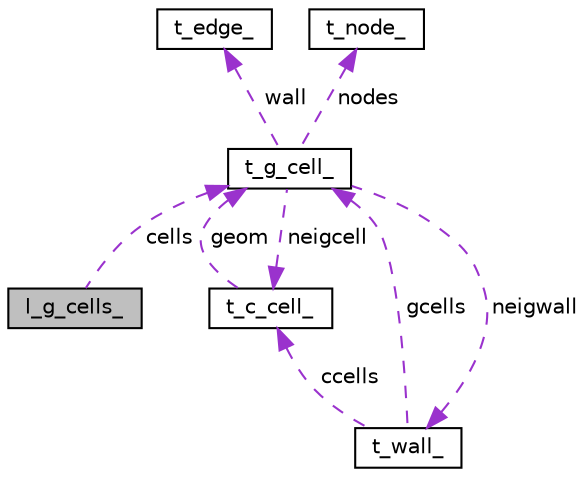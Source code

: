 digraph "l_g_cells_"
{
 // LATEX_PDF_SIZE
  edge [fontname="Helvetica",fontsize="10",labelfontname="Helvetica",labelfontsize="10"];
  node [fontname="Helvetica",fontsize="10",shape=record];
  Node1 [label="l_g_cells_",height=0.2,width=0.4,color="black", fillcolor="grey75", style="filled", fontcolor="black",tooltip="List of geometry cells t_g_cell_."];
  Node2 -> Node1 [dir="back",color="darkorchid3",fontsize="10",style="dashed",label=" cells" ];
  Node2 [label="t_g_cell_",height=0.2,width=0.4,color="black", fillcolor="white", style="filled",URL="$structt__g__cell__.html",tooltip="Geometry cells: mesh characteristics in cells."];
  Node3 -> Node2 [dir="back",color="darkorchid3",fontsize="10",style="dashed",label=" neigcell" ];
  Node3 [label="t_c_cell_",height=0.2,width=0.4,color="black", fillcolor="white", style="filled",URL="$structt__c__cell__.html",tooltip="Calculus cells: flow variables in cells."];
  Node2 -> Node3 [dir="back",color="darkorchid3",fontsize="10",style="dashed",label=" geom" ];
  Node4 -> Node2 [dir="back",color="darkorchid3",fontsize="10",style="dashed",label=" wall" ];
  Node4 [label="t_edge_",height=0.2,width=0.4,color="black", fillcolor="white", style="filled",URL="$structt__edge__.html",tooltip="Geometrical edges for mesh topology construction."];
  Node5 -> Node2 [dir="back",color="darkorchid3",fontsize="10",style="dashed",label=" neigwall" ];
  Node5 [label="t_wall_",height=0.2,width=0.4,color="black", fillcolor="white", style="filled",URL="$structt__wall__.html",tooltip="Wall characteristics for computation."];
  Node3 -> Node5 [dir="back",color="darkorchid3",fontsize="10",style="dashed",label=" ccells" ];
  Node2 -> Node5 [dir="back",color="darkorchid3",fontsize="10",style="dashed",label=" gcells" ];
  Node6 -> Node2 [dir="back",color="darkorchid3",fontsize="10",style="dashed",label=" nodes" ];
  Node6 [label="t_node_",height=0.2,width=0.4,color="black", fillcolor="white", style="filled",URL="$structt__node__.html",tooltip="Geometry mesh node."];
}
